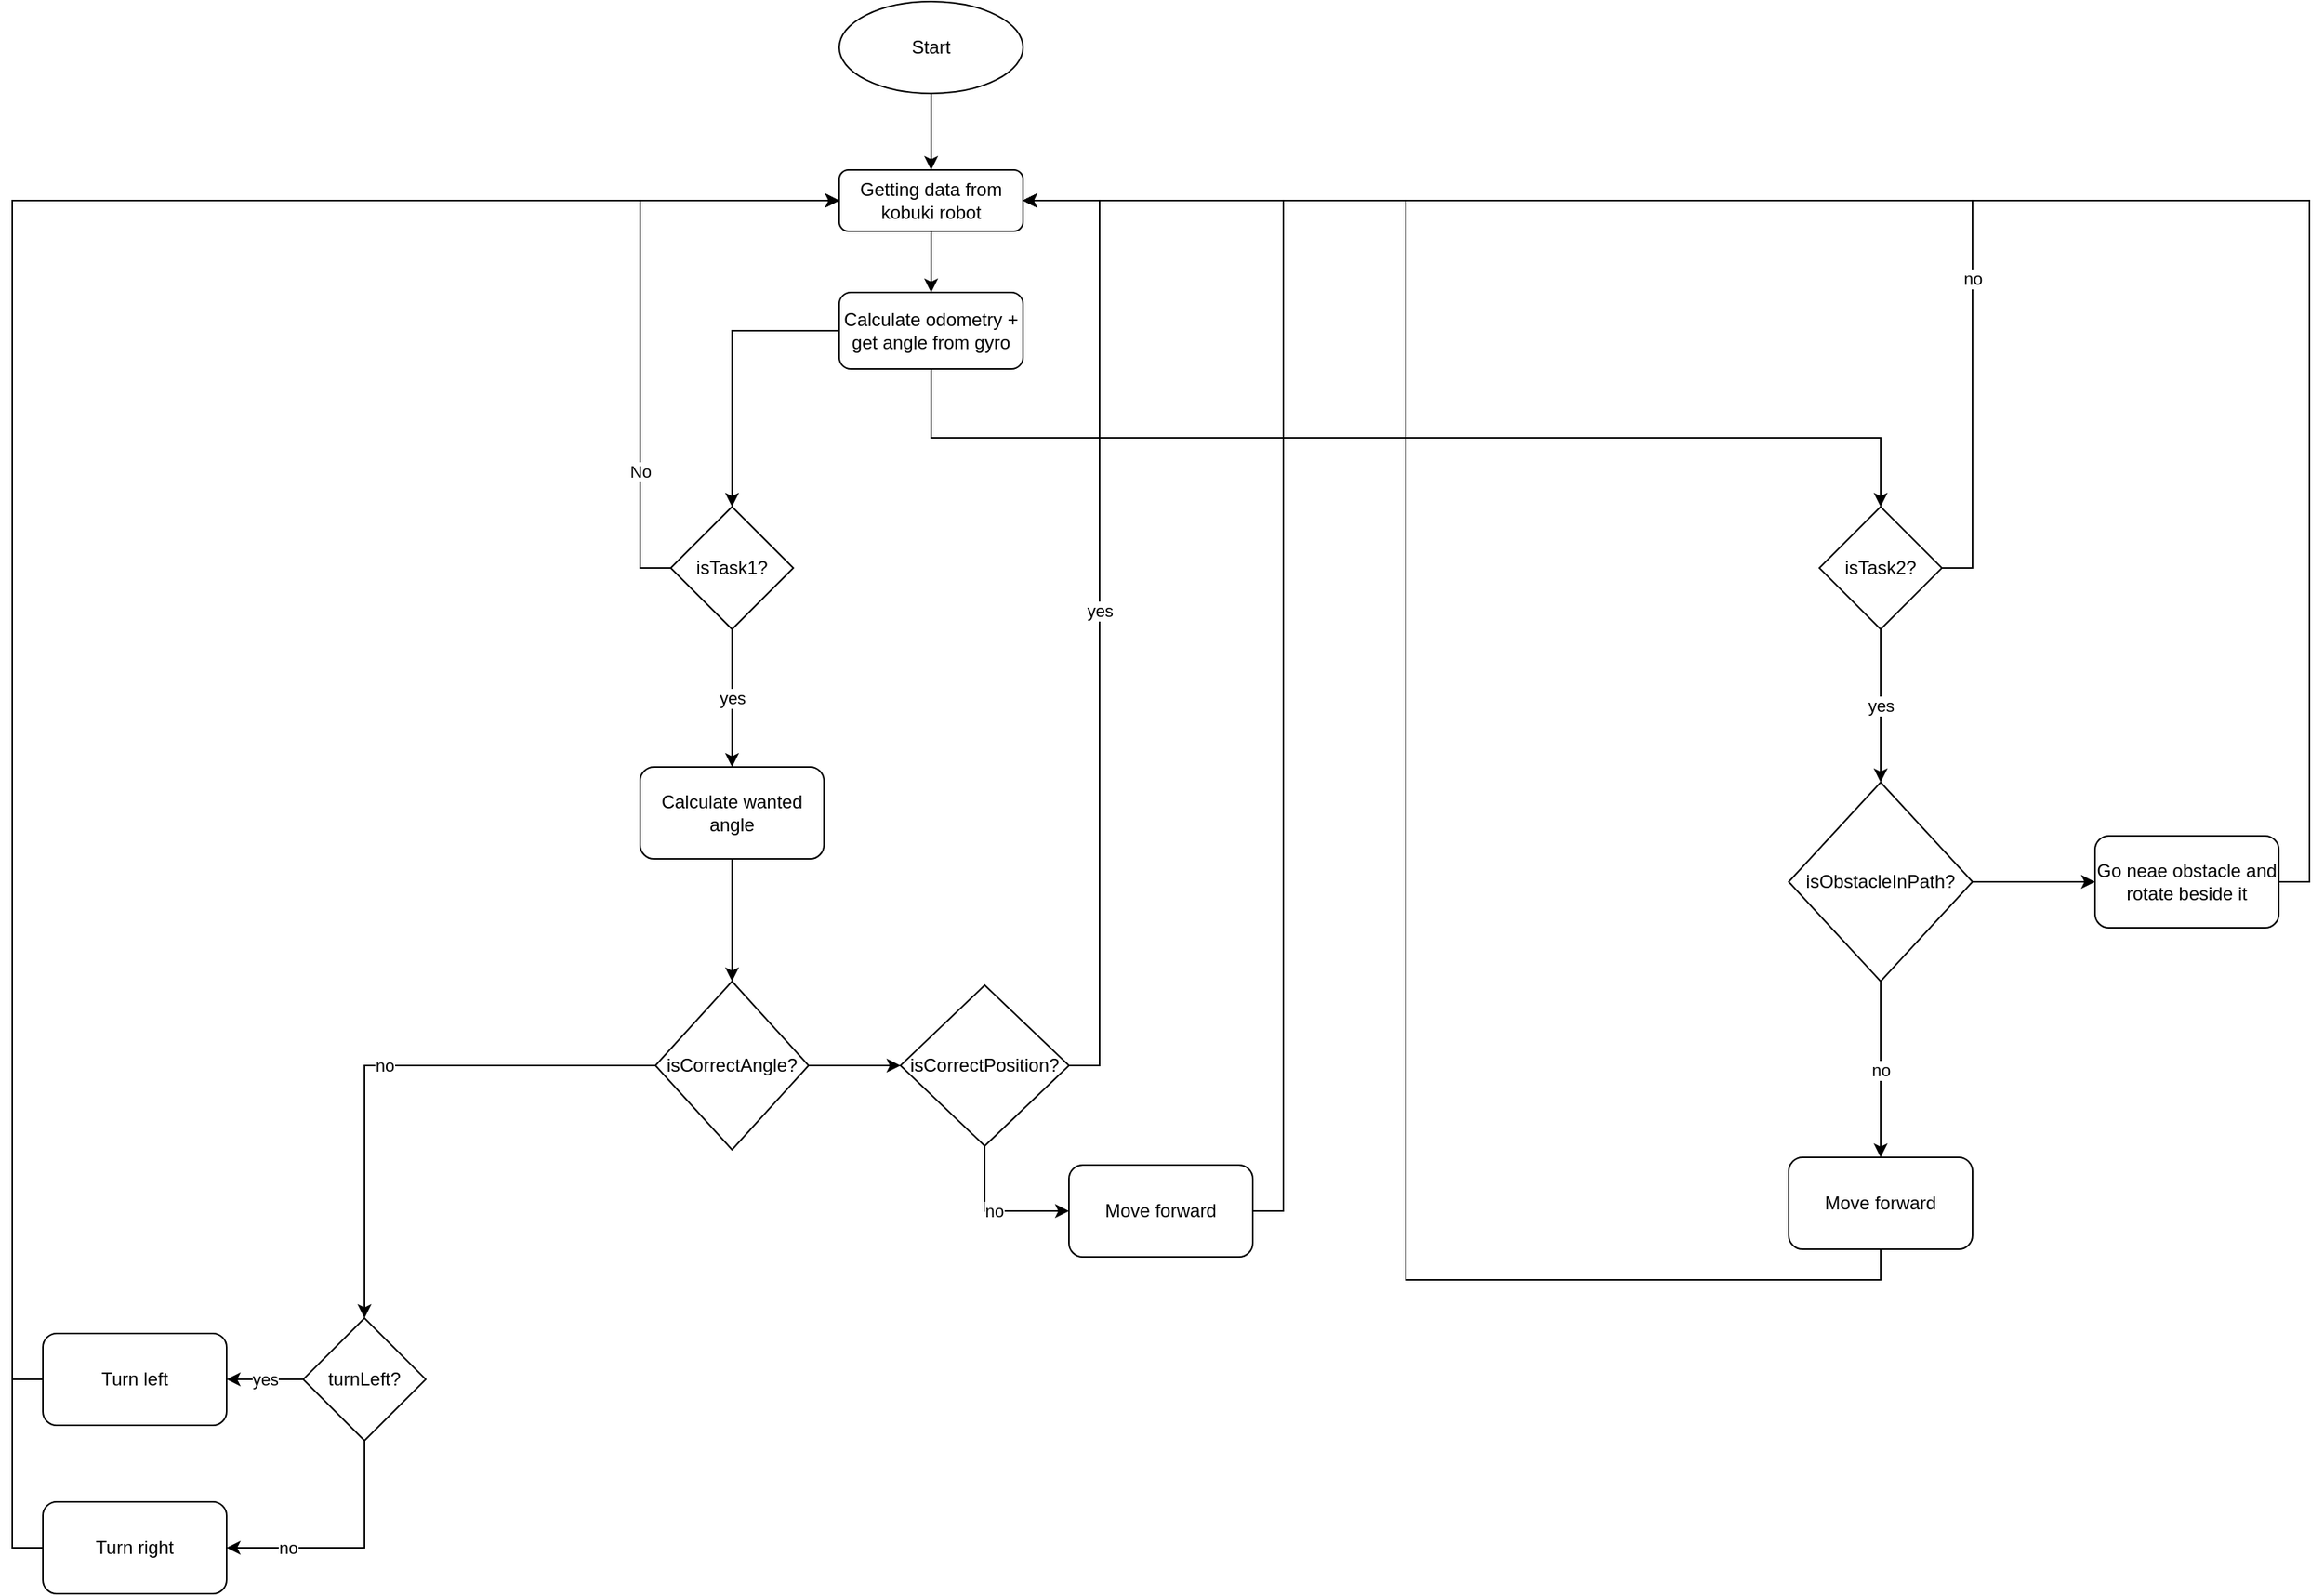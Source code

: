 <mxfile version="21.3.2" type="github">
  <diagram id="C5RBs43oDa-KdzZeNtuy" name="Page-1">
    <mxGraphModel dx="1713" dy="721" grid="1" gridSize="10" guides="1" tooltips="1" connect="1" arrows="1" fold="1" page="0" pageScale="1" pageWidth="827" pageHeight="1169" math="0" shadow="0">
      <root>
        <mxCell id="WIyWlLk6GJQsqaUBKTNV-0" />
        <mxCell id="WIyWlLk6GJQsqaUBKTNV-1" parent="WIyWlLk6GJQsqaUBKTNV-0" />
        <mxCell id="7OGd63CHYntIW-KgOFiM-3" style="edgeStyle=orthogonalEdgeStyle;rounded=0;orthogonalLoop=1;jettySize=auto;html=1;exitX=0.5;exitY=1;exitDx=0;exitDy=0;entryX=0.5;entryY=0;entryDx=0;entryDy=0;" edge="1" parent="WIyWlLk6GJQsqaUBKTNV-1" source="WIyWlLk6GJQsqaUBKTNV-3" target="7OGd63CHYntIW-KgOFiM-0">
          <mxGeometry relative="1" as="geometry" />
        </mxCell>
        <mxCell id="WIyWlLk6GJQsqaUBKTNV-3" value="Getting data from kobuki robot" style="rounded=1;whiteSpace=wrap;html=1;fontSize=12;glass=0;strokeWidth=1;shadow=0;" parent="WIyWlLk6GJQsqaUBKTNV-1" vertex="1">
          <mxGeometry x="440" y="110" width="120" height="40" as="geometry" />
        </mxCell>
        <mxCell id="7OGd63CHYntIW-KgOFiM-9" style="edgeStyle=orthogonalEdgeStyle;rounded=0;orthogonalLoop=1;jettySize=auto;html=1;exitX=0;exitY=0.5;exitDx=0;exitDy=0;entryX=0.5;entryY=0;entryDx=0;entryDy=0;" edge="1" parent="WIyWlLk6GJQsqaUBKTNV-1" source="7OGd63CHYntIW-KgOFiM-0" target="7OGd63CHYntIW-KgOFiM-6">
          <mxGeometry relative="1" as="geometry" />
        </mxCell>
        <mxCell id="7OGd63CHYntIW-KgOFiM-48" style="edgeStyle=orthogonalEdgeStyle;rounded=0;orthogonalLoop=1;jettySize=auto;html=1;exitX=0.5;exitY=1;exitDx=0;exitDy=0;entryX=0.5;entryY=0;entryDx=0;entryDy=0;" edge="1" parent="WIyWlLk6GJQsqaUBKTNV-1" source="7OGd63CHYntIW-KgOFiM-0" target="7OGd63CHYntIW-KgOFiM-47">
          <mxGeometry relative="1" as="geometry" />
        </mxCell>
        <mxCell id="7OGd63CHYntIW-KgOFiM-0" value="Calculate odometry + get angle from gyro" style="rounded=1;whiteSpace=wrap;html=1;" vertex="1" parent="WIyWlLk6GJQsqaUBKTNV-1">
          <mxGeometry x="440" y="190" width="120" height="50" as="geometry" />
        </mxCell>
        <mxCell id="7OGd63CHYntIW-KgOFiM-5" style="edgeStyle=orthogonalEdgeStyle;rounded=0;orthogonalLoop=1;jettySize=auto;html=1;exitX=0.5;exitY=1;exitDx=0;exitDy=0;entryX=0.5;entryY=0;entryDx=0;entryDy=0;" edge="1" parent="WIyWlLk6GJQsqaUBKTNV-1" source="7OGd63CHYntIW-KgOFiM-4" target="WIyWlLk6GJQsqaUBKTNV-3">
          <mxGeometry relative="1" as="geometry">
            <mxPoint x="500" y="60" as="sourcePoint" />
          </mxGeometry>
        </mxCell>
        <mxCell id="7OGd63CHYntIW-KgOFiM-4" value="Start" style="ellipse;whiteSpace=wrap;html=1;" vertex="1" parent="WIyWlLk6GJQsqaUBKTNV-1">
          <mxGeometry x="440" width="120" height="60" as="geometry" />
        </mxCell>
        <mxCell id="7OGd63CHYntIW-KgOFiM-10" style="edgeStyle=orthogonalEdgeStyle;rounded=0;orthogonalLoop=1;jettySize=auto;html=1;exitX=0;exitY=0.5;exitDx=0;exitDy=0;entryX=0;entryY=0.5;entryDx=0;entryDy=0;" edge="1" parent="WIyWlLk6GJQsqaUBKTNV-1" source="7OGd63CHYntIW-KgOFiM-6" target="WIyWlLk6GJQsqaUBKTNV-3">
          <mxGeometry relative="1" as="geometry" />
        </mxCell>
        <mxCell id="7OGd63CHYntIW-KgOFiM-11" value="No" style="edgeLabel;html=1;align=center;verticalAlign=middle;resizable=0;points=[];" vertex="1" connectable="0" parent="7OGd63CHYntIW-KgOFiM-10">
          <mxGeometry x="-0.572" relative="1" as="geometry">
            <mxPoint as="offset" />
          </mxGeometry>
        </mxCell>
        <mxCell id="7OGd63CHYntIW-KgOFiM-13" value="yes" style="edgeStyle=orthogonalEdgeStyle;rounded=0;orthogonalLoop=1;jettySize=auto;html=1;" edge="1" parent="WIyWlLk6GJQsqaUBKTNV-1" source="7OGd63CHYntIW-KgOFiM-6" target="7OGd63CHYntIW-KgOFiM-12">
          <mxGeometry relative="1" as="geometry">
            <Array as="points">
              <mxPoint x="370" y="450" />
              <mxPoint x="370" y="450" />
            </Array>
          </mxGeometry>
        </mxCell>
        <mxCell id="7OGd63CHYntIW-KgOFiM-6" value="isTask1?" style="rhombus;whiteSpace=wrap;html=1;" vertex="1" parent="WIyWlLk6GJQsqaUBKTNV-1">
          <mxGeometry x="330" y="330" width="80" height="80" as="geometry" />
        </mxCell>
        <mxCell id="7OGd63CHYntIW-KgOFiM-17" style="edgeStyle=orthogonalEdgeStyle;rounded=0;orthogonalLoop=1;jettySize=auto;html=1;exitX=0.5;exitY=1;exitDx=0;exitDy=0;entryX=0.5;entryY=0;entryDx=0;entryDy=0;" edge="1" parent="WIyWlLk6GJQsqaUBKTNV-1" source="7OGd63CHYntIW-KgOFiM-12" target="7OGd63CHYntIW-KgOFiM-16">
          <mxGeometry relative="1" as="geometry" />
        </mxCell>
        <mxCell id="7OGd63CHYntIW-KgOFiM-12" value="Calculate wanted angle" style="rounded=1;whiteSpace=wrap;html=1;" vertex="1" parent="WIyWlLk6GJQsqaUBKTNV-1">
          <mxGeometry x="310" y="500" width="120" height="60" as="geometry" />
        </mxCell>
        <mxCell id="7OGd63CHYntIW-KgOFiM-19" value="no" style="edgeStyle=orthogonalEdgeStyle;rounded=0;orthogonalLoop=1;jettySize=auto;html=1;" edge="1" parent="WIyWlLk6GJQsqaUBKTNV-1" source="7OGd63CHYntIW-KgOFiM-16" target="7OGd63CHYntIW-KgOFiM-20">
          <mxGeometry relative="1" as="geometry">
            <mxPoint x="130" y="820" as="targetPoint" />
          </mxGeometry>
        </mxCell>
        <mxCell id="7OGd63CHYntIW-KgOFiM-37" style="edgeStyle=orthogonalEdgeStyle;rounded=0;orthogonalLoop=1;jettySize=auto;html=1;exitX=1;exitY=0.5;exitDx=0;exitDy=0;entryX=0;entryY=0.5;entryDx=0;entryDy=0;" edge="1" parent="WIyWlLk6GJQsqaUBKTNV-1" source="7OGd63CHYntIW-KgOFiM-16" target="7OGd63CHYntIW-KgOFiM-36">
          <mxGeometry relative="1" as="geometry" />
        </mxCell>
        <mxCell id="7OGd63CHYntIW-KgOFiM-16" value="isCorrectAngle?" style="rhombus;whiteSpace=wrap;html=1;" vertex="1" parent="WIyWlLk6GJQsqaUBKTNV-1">
          <mxGeometry x="320" y="640" width="100" height="110" as="geometry" />
        </mxCell>
        <mxCell id="7OGd63CHYntIW-KgOFiM-32" value="no" style="edgeStyle=orthogonalEdgeStyle;rounded=0;orthogonalLoop=1;jettySize=auto;html=1;exitX=0.5;exitY=1;exitDx=0;exitDy=0;entryX=0;entryY=0.5;entryDx=0;entryDy=0;" edge="1" parent="WIyWlLk6GJQsqaUBKTNV-1" source="7OGd63CHYntIW-KgOFiM-20" target="7OGd63CHYntIW-KgOFiM-27">
          <mxGeometry x="0.5" relative="1" as="geometry">
            <mxPoint as="offset" />
          </mxGeometry>
        </mxCell>
        <mxCell id="7OGd63CHYntIW-KgOFiM-41" value="yes" style="edgeStyle=orthogonalEdgeStyle;rounded=0;orthogonalLoop=1;jettySize=auto;html=1;exitX=0;exitY=0.5;exitDx=0;exitDy=0;entryX=1;entryY=0.5;entryDx=0;entryDy=0;" edge="1" parent="WIyWlLk6GJQsqaUBKTNV-1" source="7OGd63CHYntIW-KgOFiM-20" target="7OGd63CHYntIW-KgOFiM-28">
          <mxGeometry relative="1" as="geometry" />
        </mxCell>
        <mxCell id="7OGd63CHYntIW-KgOFiM-20" value="turnLeft?" style="rhombus;whiteSpace=wrap;html=1;" vertex="1" parent="WIyWlLk6GJQsqaUBKTNV-1">
          <mxGeometry x="90" y="860" width="80" height="80" as="geometry" />
        </mxCell>
        <mxCell id="7OGd63CHYntIW-KgOFiM-43" style="edgeStyle=orthogonalEdgeStyle;rounded=0;orthogonalLoop=1;jettySize=auto;html=1;exitX=1;exitY=0.5;exitDx=0;exitDy=0;entryX=0;entryY=0.5;entryDx=0;entryDy=0;" edge="1" parent="WIyWlLk6GJQsqaUBKTNV-1" source="7OGd63CHYntIW-KgOFiM-27" target="WIyWlLk6GJQsqaUBKTNV-3">
          <mxGeometry relative="1" as="geometry">
            <mxPoint x="60" y="510" as="targetPoint" />
          </mxGeometry>
        </mxCell>
        <mxCell id="7OGd63CHYntIW-KgOFiM-27" value="Turn right" style="rounded=1;whiteSpace=wrap;html=1;direction=west;" vertex="1" parent="WIyWlLk6GJQsqaUBKTNV-1">
          <mxGeometry x="-80" y="980" width="120" height="60" as="geometry" />
        </mxCell>
        <mxCell id="7OGd63CHYntIW-KgOFiM-42" style="edgeStyle=orthogonalEdgeStyle;rounded=0;orthogonalLoop=1;jettySize=auto;html=1;exitX=0;exitY=0.5;exitDx=0;exitDy=0;entryX=0;entryY=0.5;entryDx=0;entryDy=0;" edge="1" parent="WIyWlLk6GJQsqaUBKTNV-1" source="7OGd63CHYntIW-KgOFiM-28" target="WIyWlLk6GJQsqaUBKTNV-3">
          <mxGeometry relative="1" as="geometry">
            <mxPoint x="120" y="100" as="targetPoint" />
          </mxGeometry>
        </mxCell>
        <mxCell id="7OGd63CHYntIW-KgOFiM-28" value="Turn left" style="rounded=1;whiteSpace=wrap;html=1;" vertex="1" parent="WIyWlLk6GJQsqaUBKTNV-1">
          <mxGeometry x="-80" y="870" width="120" height="60" as="geometry" />
        </mxCell>
        <mxCell id="7OGd63CHYntIW-KgOFiM-44" value="yes" style="edgeStyle=orthogonalEdgeStyle;rounded=0;orthogonalLoop=1;jettySize=auto;html=1;exitX=1;exitY=0.5;exitDx=0;exitDy=0;entryX=1;entryY=0.5;entryDx=0;entryDy=0;" edge="1" parent="WIyWlLk6GJQsqaUBKTNV-1" source="7OGd63CHYntIW-KgOFiM-36" target="WIyWlLk6GJQsqaUBKTNV-3">
          <mxGeometry relative="1" as="geometry" />
        </mxCell>
        <mxCell id="7OGd63CHYntIW-KgOFiM-45" value="no" style="edgeStyle=orthogonalEdgeStyle;rounded=0;orthogonalLoop=1;jettySize=auto;html=1;exitX=0.5;exitY=1;exitDx=0;exitDy=0;entryX=0;entryY=0.5;entryDx=0;entryDy=0;" edge="1" parent="WIyWlLk6GJQsqaUBKTNV-1" source="7OGd63CHYntIW-KgOFiM-36" target="7OGd63CHYntIW-KgOFiM-39">
          <mxGeometry relative="1" as="geometry" />
        </mxCell>
        <mxCell id="7OGd63CHYntIW-KgOFiM-36" value="isCorrectPosition?" style="rhombus;whiteSpace=wrap;html=1;" vertex="1" parent="WIyWlLk6GJQsqaUBKTNV-1">
          <mxGeometry x="480" y="642.5" width="110" height="105" as="geometry" />
        </mxCell>
        <mxCell id="7OGd63CHYntIW-KgOFiM-46" style="edgeStyle=orthogonalEdgeStyle;rounded=0;orthogonalLoop=1;jettySize=auto;html=1;exitX=1;exitY=0.5;exitDx=0;exitDy=0;entryX=1;entryY=0.5;entryDx=0;entryDy=0;" edge="1" parent="WIyWlLk6GJQsqaUBKTNV-1" source="7OGd63CHYntIW-KgOFiM-39" target="WIyWlLk6GJQsqaUBKTNV-3">
          <mxGeometry relative="1" as="geometry">
            <mxPoint x="730" y="190" as="targetPoint" />
          </mxGeometry>
        </mxCell>
        <mxCell id="7OGd63CHYntIW-KgOFiM-39" value="Move forward" style="rounded=1;whiteSpace=wrap;html=1;direction=east;" vertex="1" parent="WIyWlLk6GJQsqaUBKTNV-1">
          <mxGeometry x="589.996" y="760" width="120" height="60" as="geometry" />
        </mxCell>
        <mxCell id="7OGd63CHYntIW-KgOFiM-50" value="yes" style="edgeStyle=orthogonalEdgeStyle;rounded=0;orthogonalLoop=1;jettySize=auto;html=1;" edge="1" parent="WIyWlLk6GJQsqaUBKTNV-1" source="7OGd63CHYntIW-KgOFiM-47" target="7OGd63CHYntIW-KgOFiM-51">
          <mxGeometry relative="1" as="geometry">
            <mxPoint x="1120" y="500" as="targetPoint" />
          </mxGeometry>
        </mxCell>
        <mxCell id="7OGd63CHYntIW-KgOFiM-52" value="no" style="edgeStyle=orthogonalEdgeStyle;rounded=0;orthogonalLoop=1;jettySize=auto;html=1;exitX=1;exitY=0.5;exitDx=0;exitDy=0;entryX=1;entryY=0.5;entryDx=0;entryDy=0;" edge="1" parent="WIyWlLk6GJQsqaUBKTNV-1" source="7OGd63CHYntIW-KgOFiM-47" target="WIyWlLk6GJQsqaUBKTNV-3">
          <mxGeometry x="-0.525" relative="1" as="geometry">
            <mxPoint x="840" y="180" as="targetPoint" />
            <mxPoint as="offset" />
          </mxGeometry>
        </mxCell>
        <mxCell id="7OGd63CHYntIW-KgOFiM-47" value="isTask2?" style="rhombus;whiteSpace=wrap;html=1;" vertex="1" parent="WIyWlLk6GJQsqaUBKTNV-1">
          <mxGeometry x="1080" y="330" width="80" height="80" as="geometry" />
        </mxCell>
        <mxCell id="7OGd63CHYntIW-KgOFiM-54" value="no" style="edgeStyle=orthogonalEdgeStyle;rounded=0;orthogonalLoop=1;jettySize=auto;html=1;" edge="1" parent="WIyWlLk6GJQsqaUBKTNV-1" source="7OGd63CHYntIW-KgOFiM-51" target="7OGd63CHYntIW-KgOFiM-53">
          <mxGeometry relative="1" as="geometry" />
        </mxCell>
        <mxCell id="7OGd63CHYntIW-KgOFiM-59" value="" style="edgeStyle=orthogonalEdgeStyle;rounded=0;orthogonalLoop=1;jettySize=auto;html=1;" edge="1" parent="WIyWlLk6GJQsqaUBKTNV-1" source="7OGd63CHYntIW-KgOFiM-51" target="7OGd63CHYntIW-KgOFiM-58">
          <mxGeometry relative="1" as="geometry" />
        </mxCell>
        <mxCell id="7OGd63CHYntIW-KgOFiM-51" value="isObstacleInPath?" style="rhombus;whiteSpace=wrap;html=1;" vertex="1" parent="WIyWlLk6GJQsqaUBKTNV-1">
          <mxGeometry x="1060" y="510" width="120" height="130" as="geometry" />
        </mxCell>
        <mxCell id="7OGd63CHYntIW-KgOFiM-55" style="edgeStyle=orthogonalEdgeStyle;rounded=0;orthogonalLoop=1;jettySize=auto;html=1;exitX=0.5;exitY=1;exitDx=0;exitDy=0;entryX=1;entryY=0.5;entryDx=0;entryDy=0;" edge="1" parent="WIyWlLk6GJQsqaUBKTNV-1" source="7OGd63CHYntIW-KgOFiM-53" target="WIyWlLk6GJQsqaUBKTNV-3">
          <mxGeometry relative="1" as="geometry">
            <mxPoint x="850" y="460" as="targetPoint" />
          </mxGeometry>
        </mxCell>
        <mxCell id="7OGd63CHYntIW-KgOFiM-53" value="Move forward" style="rounded=1;whiteSpace=wrap;html=1;" vertex="1" parent="WIyWlLk6GJQsqaUBKTNV-1">
          <mxGeometry x="1060" y="755" width="120" height="60" as="geometry" />
        </mxCell>
        <mxCell id="7OGd63CHYntIW-KgOFiM-60" style="edgeStyle=orthogonalEdgeStyle;rounded=0;orthogonalLoop=1;jettySize=auto;html=1;exitX=1;exitY=0.5;exitDx=0;exitDy=0;entryX=1;entryY=0.5;entryDx=0;entryDy=0;" edge="1" parent="WIyWlLk6GJQsqaUBKTNV-1" source="7OGd63CHYntIW-KgOFiM-58" target="WIyWlLk6GJQsqaUBKTNV-3">
          <mxGeometry relative="1" as="geometry">
            <mxPoint x="1400" y="170" as="targetPoint" />
          </mxGeometry>
        </mxCell>
        <mxCell id="7OGd63CHYntIW-KgOFiM-58" value="Go neae obstacle and rotate beside it" style="rounded=1;whiteSpace=wrap;html=1;" vertex="1" parent="WIyWlLk6GJQsqaUBKTNV-1">
          <mxGeometry x="1260" y="545" width="120" height="60" as="geometry" />
        </mxCell>
      </root>
    </mxGraphModel>
  </diagram>
</mxfile>
